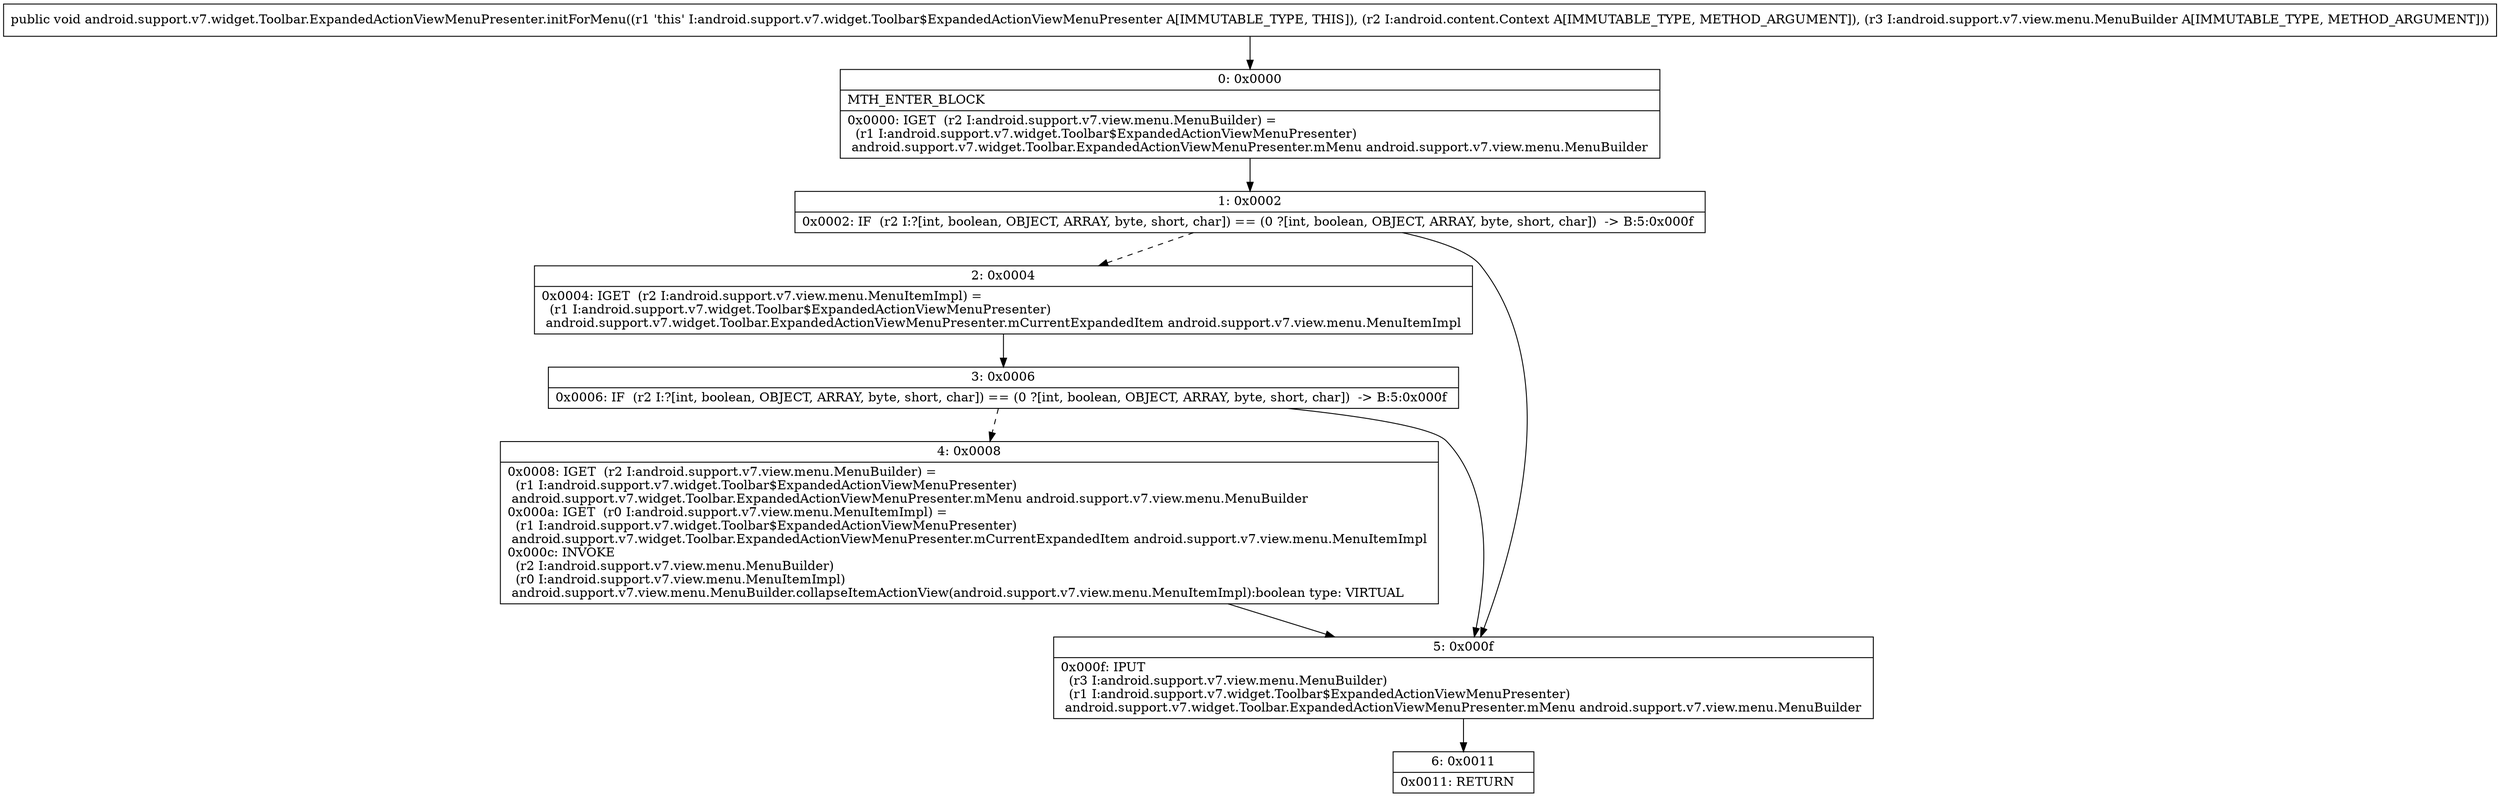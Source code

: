 digraph "CFG forandroid.support.v7.widget.Toolbar.ExpandedActionViewMenuPresenter.initForMenu(Landroid\/content\/Context;Landroid\/support\/v7\/view\/menu\/MenuBuilder;)V" {
Node_0 [shape=record,label="{0\:\ 0x0000|MTH_ENTER_BLOCK\l|0x0000: IGET  (r2 I:android.support.v7.view.menu.MenuBuilder) = \l  (r1 I:android.support.v7.widget.Toolbar$ExpandedActionViewMenuPresenter)\l android.support.v7.widget.Toolbar.ExpandedActionViewMenuPresenter.mMenu android.support.v7.view.menu.MenuBuilder \l}"];
Node_1 [shape=record,label="{1\:\ 0x0002|0x0002: IF  (r2 I:?[int, boolean, OBJECT, ARRAY, byte, short, char]) == (0 ?[int, boolean, OBJECT, ARRAY, byte, short, char])  \-\> B:5:0x000f \l}"];
Node_2 [shape=record,label="{2\:\ 0x0004|0x0004: IGET  (r2 I:android.support.v7.view.menu.MenuItemImpl) = \l  (r1 I:android.support.v7.widget.Toolbar$ExpandedActionViewMenuPresenter)\l android.support.v7.widget.Toolbar.ExpandedActionViewMenuPresenter.mCurrentExpandedItem android.support.v7.view.menu.MenuItemImpl \l}"];
Node_3 [shape=record,label="{3\:\ 0x0006|0x0006: IF  (r2 I:?[int, boolean, OBJECT, ARRAY, byte, short, char]) == (0 ?[int, boolean, OBJECT, ARRAY, byte, short, char])  \-\> B:5:0x000f \l}"];
Node_4 [shape=record,label="{4\:\ 0x0008|0x0008: IGET  (r2 I:android.support.v7.view.menu.MenuBuilder) = \l  (r1 I:android.support.v7.widget.Toolbar$ExpandedActionViewMenuPresenter)\l android.support.v7.widget.Toolbar.ExpandedActionViewMenuPresenter.mMenu android.support.v7.view.menu.MenuBuilder \l0x000a: IGET  (r0 I:android.support.v7.view.menu.MenuItemImpl) = \l  (r1 I:android.support.v7.widget.Toolbar$ExpandedActionViewMenuPresenter)\l android.support.v7.widget.Toolbar.ExpandedActionViewMenuPresenter.mCurrentExpandedItem android.support.v7.view.menu.MenuItemImpl \l0x000c: INVOKE  \l  (r2 I:android.support.v7.view.menu.MenuBuilder)\l  (r0 I:android.support.v7.view.menu.MenuItemImpl)\l android.support.v7.view.menu.MenuBuilder.collapseItemActionView(android.support.v7.view.menu.MenuItemImpl):boolean type: VIRTUAL \l}"];
Node_5 [shape=record,label="{5\:\ 0x000f|0x000f: IPUT  \l  (r3 I:android.support.v7.view.menu.MenuBuilder)\l  (r1 I:android.support.v7.widget.Toolbar$ExpandedActionViewMenuPresenter)\l android.support.v7.widget.Toolbar.ExpandedActionViewMenuPresenter.mMenu android.support.v7.view.menu.MenuBuilder \l}"];
Node_6 [shape=record,label="{6\:\ 0x0011|0x0011: RETURN   \l}"];
MethodNode[shape=record,label="{public void android.support.v7.widget.Toolbar.ExpandedActionViewMenuPresenter.initForMenu((r1 'this' I:android.support.v7.widget.Toolbar$ExpandedActionViewMenuPresenter A[IMMUTABLE_TYPE, THIS]), (r2 I:android.content.Context A[IMMUTABLE_TYPE, METHOD_ARGUMENT]), (r3 I:android.support.v7.view.menu.MenuBuilder A[IMMUTABLE_TYPE, METHOD_ARGUMENT])) }"];
MethodNode -> Node_0;
Node_0 -> Node_1;
Node_1 -> Node_2[style=dashed];
Node_1 -> Node_5;
Node_2 -> Node_3;
Node_3 -> Node_4[style=dashed];
Node_3 -> Node_5;
Node_4 -> Node_5;
Node_5 -> Node_6;
}

